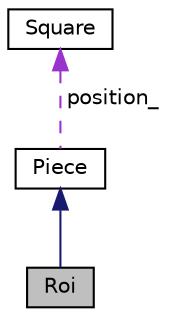 digraph "Roi"
{
  edge [fontname="Helvetica",fontsize="10",labelfontname="Helvetica",labelfontsize="10"];
  node [fontname="Helvetica",fontsize="10",shape=record];
  Node2 [label="Roi",height=0.2,width=0.4,color="black", fillcolor="grey75", style="filled", fontcolor="black"];
  Node3 -> Node2 [dir="back",color="midnightblue",fontsize="10",style="solid",fontname="Helvetica"];
  Node3 [label="Piece",height=0.2,width=0.4,color="black", fillcolor="white", style="filled",URL="$classPiece.html"];
  Node4 -> Node3 [dir="back",color="darkorchid3",fontsize="10",style="dashed",label=" position_" ,fontname="Helvetica"];
  Node4 [label="Square",height=0.2,width=0.4,color="black", fillcolor="white", style="filled",URL="$classSquare.html"];
}
